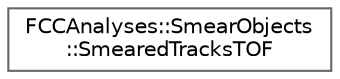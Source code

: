 digraph "Graphical Class Hierarchy"
{
 // LATEX_PDF_SIZE
  bgcolor="transparent";
  edge [fontname=Helvetica,fontsize=10,labelfontname=Helvetica,labelfontsize=10];
  node [fontname=Helvetica,fontsize=10,shape=box,height=0.2,width=0.4];
  rankdir="LR";
  Node0 [id="Node000000",label="FCCAnalyses::SmearObjects\l::SmearedTracksTOF",height=0.2,width=0.4,color="grey40", fillcolor="white", style="filled",URL="$structFCCAnalyses_1_1SmearObjects_1_1SmearedTracksTOF.html",tooltip="generates new tracker hits, by rescaling the timing measurement"];
}
